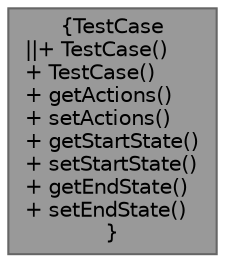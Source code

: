 digraph "TestCase"
{
 // INTERACTIVE_SVG=YES
 // LATEX_PDF_SIZE
  bgcolor="transparent";
  edge [fontname=Helvetica,fontsize=10,labelfontname=Helvetica,labelfontsize=10];
  node [fontname=Helvetica,fontsize=10,shape=box,height=0.2,width=0.4];
  Node1 [label="{TestCase\n||+ TestCase()\l+ TestCase()\l+ getActions()\l+ setActions()\l+ getStartState()\l+ setStartState()\l+ getEndState()\l+ setEndState()\l}",height=0.2,width=0.4,color="gray40", fillcolor="grey60", style="filled", fontcolor="black",tooltip="Holds a tests case read."];
}

